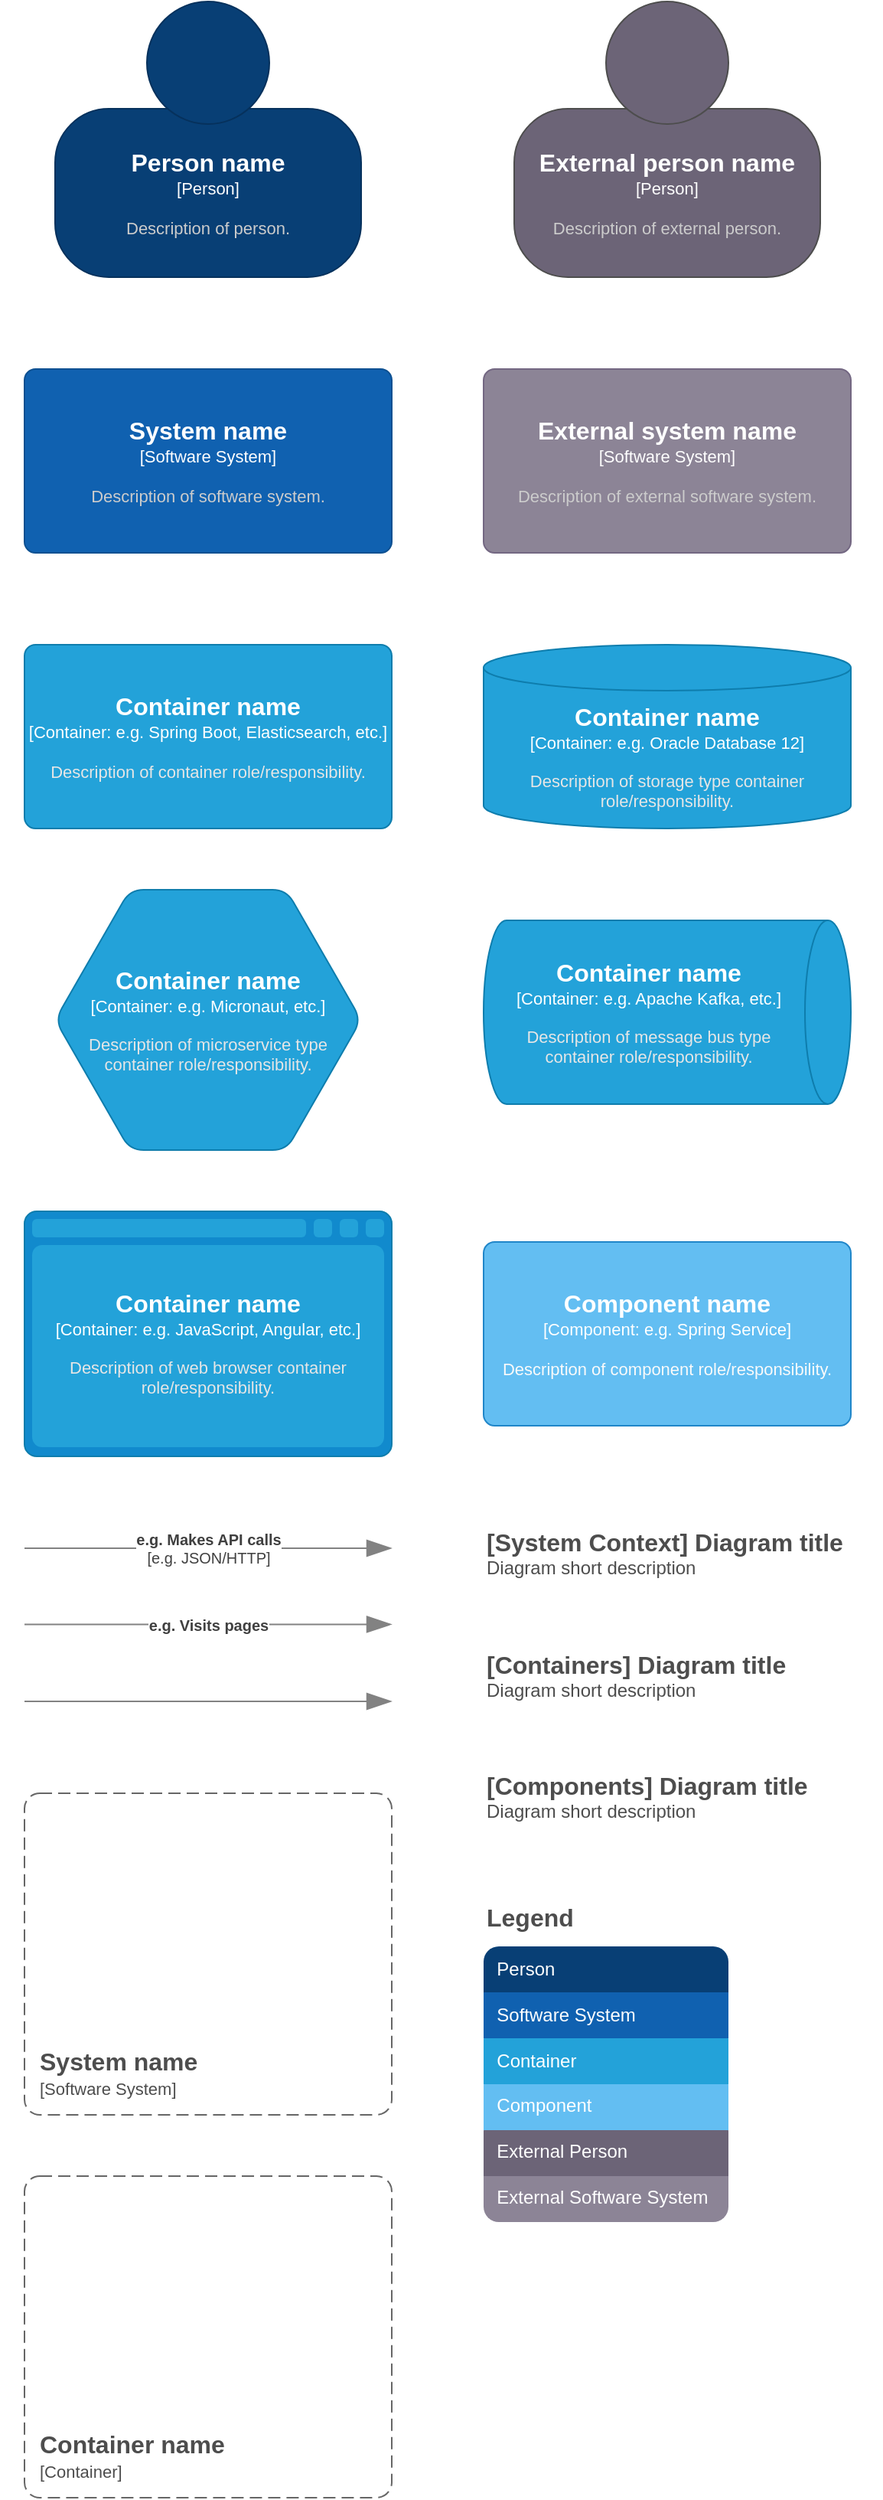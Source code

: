 <mxfile version="16.0.2" type="device"><diagram id="6wkZDX93jU5YsPGprMxd" name="Page-1"><mxGraphModel dx="1038" dy="649" grid="1" gridSize="10" guides="1" tooltips="1" connect="1" arrows="1" fold="1" page="1" pageScale="1" pageWidth="827" pageHeight="1169" math="0" shadow="0"><root><mxCell id="0"/><mxCell id="1" parent="0"/><object label="&lt;font style=&quot;font-size: 16px&quot;&gt;&lt;b&gt;%A_NAME%&lt;/b&gt;&lt;/font&gt;&lt;br&gt;&lt;div&gt;&lt;font style=&quot;font-size: 11px&quot;&gt;[Person]&lt;/font&gt;&lt;/div&gt;&lt;div style=&quot;font-size: 10px&quot;&gt;&lt;br&gt;&lt;/div&gt;&lt;div style=&quot;font-size: 11px&quot;&gt;&lt;font color=&quot;#CCCCCC&quot;&gt;%B_DESCRIPTION%&lt;/font&gt;&lt;/div&gt;" A_NAME="Person name" B_DESCRIPTION="Description of person." placeholders="1" id="PwEvIFbotAZLYyENtlmG-1"><mxCell style="shape=stencil(tZTRUsMgEEW/hsdmCNimr06s/4Fka3aSQAZwWv16STYZRaXjaDuTl3sXTu6SJUzWvlUjMMGNGoDJBybEoDRCJ3fbjb7bjOC8NdGNS1qql3tO+kRa8EUrP4IOZB7xDA3ZPjjbwQmbsADQtOAwTFV5YPw+rpkeWWtrTCSgNT6pfKpHmEIT9/IzwXixpde8LppUzI0DBHBLZnKZePw9OMUW1bXA5a3AvBDpWZTXI98MXP2DLOvo5IZG1k9Kd8/OvpjmxzxzxU0Tm/nmVWbO13tQrnPvtMe35fZIcfkUjtj3dCNyDWVix63WwYV+oO9x9PDRze7LCCfd7NNmVvn32N/SzS79XmbjHQ==);whiteSpace=wrap;html=1;rounded=1;fontColor=#ffffff;arcSize=30;allowArrows=0;rotatable=0;spacingTop=70;aspect=fixed;editable=1;metaEdit=1;resizable=0;strokeColor=#06315C;fillColor=#083F75;recursiveResize=0;expand=0;" parent="1" vertex="1"><mxGeometry x="60" y="40" width="200" height="180" as="geometry"/></mxCell></object><object label="&lt;font style=&quot;font-size: 16px&quot;&gt;&lt;b&gt;%A_NAME%&lt;/b&gt;&lt;/font&gt;&lt;br&gt;&lt;div&gt;&lt;font style=&quot;font-size: 11px&quot;&gt;[Software System]&lt;/font&gt;&lt;/div&gt;&lt;div style=&quot;font-size: 10px&quot;&gt;&lt;br&gt;&lt;/div&gt;&lt;div style=&quot;font-size: 11px&quot;&gt;&lt;font color=&quot;#CCCCCC&quot;&gt;%B_DESCRIPTION%&lt;/font&gt;&lt;/div&gt;" placeholders="1" A_NAME="System name" B_DESCRIPTION="Description of software system." id="PwEvIFbotAZLYyENtlmG-2"><mxCell style="rounded=1;whiteSpace=wrap;html=1;fontColor=#ffffff;arcSize=6;metaEdit=1;points=[[0.25,0,0],[0.5,0,0],[0.75,0,0],[1,0.25,0],[1,0.5,0],[1,0.75,0],[0.75,1,0],[0.5,1,0],[0.25,1,0],[0,0.75,0],[0,0.5,0],[0,0.25,0]];resizable=0;editable=1;movableLabel=0;allowArrows=0;rotatable=0;imageWidth=24;fillColor=#1061B0;strokeColor=#0D5091;expand=0;recursiveResize=0;" parent="1" vertex="1"><mxGeometry x="40" y="280" width="240" height="120" as="geometry"/></mxCell></object><object label="&lt;font style=&quot;font-size: 16px&quot;&gt;&lt;b&gt;%A_NAME%&lt;/b&gt;&lt;/font&gt;&lt;br&gt;&lt;div&gt;&lt;font style=&quot;font-size: 11px&quot;&gt;[Software System]&lt;/font&gt;&lt;/div&gt;&lt;div style=&quot;font-size: 10px&quot;&gt;&lt;br&gt;&lt;/div&gt;&lt;div style=&quot;font-size: 11px&quot;&gt;&lt;font color=&quot;#CCCCCC&quot;&gt;%B_DESCRIPTION%&lt;/font&gt;&lt;/div&gt;" placeholders="1" A_NAME="External system name" B_DESCRIPTION="Description of external software system." id="PwEvIFbotAZLYyENtlmG-3"><mxCell style="rounded=1;whiteSpace=wrap;html=1;fontColor=#ffffff;arcSize=6;metaEdit=1;points=[[0.25,0,0],[0.5,0,0],[0.75,0,0],[1,0.25,0],[1,0.5,0],[1,0.75,0],[0.75,1,0],[0.5,1,0],[0.25,1,0],[0,0.75,0],[0,0.5,0],[0,0.25,0]];resizable=0;editable=1;movableLabel=0;allowArrows=0;rotatable=0;fillColor=#8C8496;strokeColor=#736782;recursiveResize=0;expand=0;" parent="1" vertex="1"><mxGeometry x="340" y="280" width="240" height="120" as="geometry"/></mxCell></object><object label="&lt;font style=&quot;font-size: 16px&quot;&gt;&lt;b&gt;&lt;font style=&quot;font-size: 16px&quot;&gt;&lt;span&gt;%A_NAME%&lt;/span&gt;&lt;/font&gt;&lt;/b&gt;&lt;/font&gt;&lt;br&gt;&lt;div&gt;&lt;font style=&quot;font-size: 11px&quot;&gt;[Container: %B_TECHNOLOGY%]&lt;/font&gt;&lt;/div&gt;&lt;div style=&quot;font-size: 10px&quot;&gt;&lt;br&gt;&lt;/div&gt;&lt;div style=&quot;font-size: 11px&quot;&gt;&lt;font color=&quot;#E6E6E6&quot;&gt;%C_DESCRIPTION%&lt;/font&gt;&lt;/div&gt;" placeholders="1" A_NAME="Container name" C_DESCRIPTION="Description of container role/responsibility." B_TECHNOLOGY="e.g. Spring Boot, Elasticsearch, etc." id="PwEvIFbotAZLYyENtlmG-4"><mxCell style="rounded=1;whiteSpace=wrap;html=1;fontColor=#ffffff;arcSize=6;metaEdit=1;points=[[0.25,0,0],[0.5,0,0],[0.75,0,0],[1,0.25,0],[1,0.5,0],[1,0.75,0],[0.75,1,0],[0.5,1,0],[0.25,1,0],[0,0.75,0],[0,0.5,0],[0,0.25,0]];resizable=0;editable=1;movableLabel=0;allowArrows=0;rotatable=0;autosize=0;fillColor=#23A2D9;strokeColor=#0E7DAD;expand=0;recursiveResize=0;" parent="1" vertex="1"><mxGeometry x="40" y="460" width="240" height="120" as="geometry"/></mxCell></object><object label="&lt;font style=&quot;font-size: 16px&quot;&gt;&lt;b&gt;&lt;font style=&quot;font-size: 16px&quot;&gt;&lt;span&gt;%A_NAME%&lt;/span&gt;&lt;/font&gt;&lt;/b&gt;&lt;/font&gt;&lt;br&gt;&lt;div&gt;&lt;font style=&quot;font-size: 11px&quot;&gt;[Container: %B_TECHNOLOGY%]&lt;/font&gt;&lt;/div&gt;&lt;div style=&quot;font-size: 10px&quot;&gt;&lt;br&gt;&lt;/div&gt;&lt;div style=&quot;font-size: 11px&quot;&gt;&lt;font color=&quot;#E6E6E6&quot;&gt;%C_DESCRIPTION%&lt;/font&gt;&lt;/div&gt;" A_NAME="Container name" B_TECHNOLOGY="e.g. Oracle Database 12" C_DESCRIPTION="Description of storage type container role/responsibility." placeholders="1" id="PwEvIFbotAZLYyENtlmG-5"><mxCell style="shape=cylinder3;whiteSpace=wrap;html=1;boundedLbl=1;backgroundOutline=1;size=15;rounded=1;fontColor=#ffffff;arcSize=6;autosize=0;metaEdit=1;resizable=0;rotatable=0;allowArrows=0;fillColor=#23A2D9;strokeColor=#0E7DAD;spacingTop=0;recursiveResize=0;expand=0;" parent="1" vertex="1"><mxGeometry x="340" y="460" width="240" height="120" as="geometry"/></mxCell></object><object label="&lt;font style=&quot;font-size: 16px&quot;&gt;&lt;b&gt;%A_NAME%&lt;/b&gt;&lt;/font&gt;&lt;br&gt;&lt;div&gt;&lt;div&gt;&lt;font style=&quot;font-size: 11px&quot;&gt;[Component: %B_TECHNOLOGY%]&lt;/font&gt;&lt;/div&gt;&lt;/div&gt;&lt;div style=&quot;font-size: 10px&quot;&gt;&lt;br&gt;&lt;/div&gt;&lt;div style=&quot;font-size: 11px&quot;&gt;&lt;font color=&quot;#FAFAFA&quot;&gt;%C_DESCRIPTION%&lt;/font&gt;&lt;/div&gt;" placeholders="1" A_NAME="Component name" B_TECHNOLOGY="e.g. Spring Service" C_DESCRIPTION="Description of component role/responsibility." id="PwEvIFbotAZLYyENtlmG-6"><mxCell style="rounded=1;whiteSpace=wrap;html=1;fontColor=#ffffff;arcSize=6;metaEdit=1;points=[[0.25,0,0],[0.5,0,0],[0.75,0,0],[1,0.25,0],[1,0.5,0],[1,0.75,0],[0.75,1,0],[0.5,1,0],[0.25,1,0],[0,0.75,0],[0,0.5,0],[0,0.25,0]];resizable=0;editable=1;movableLabel=0;allowArrows=0;rotatable=0;strokeColor=#2086C9;fillColor=#63BEF2;recursiveResize=0;expand=0;" parent="1" vertex="1"><mxGeometry x="340" y="850" width="240" height="120" as="geometry"/></mxCell></object><object label="&lt;div style=&quot;font-size: 16px&quot; align=&quot;left&quot;&gt;&lt;font style=&quot;font-size: 16px&quot; color=&quot;#4D4D4D&quot;&gt;&lt;b&gt;%A_NAME%&lt;br&gt;&lt;/b&gt;&lt;/font&gt;&lt;/div&gt;&lt;div align=&quot;left&quot;&gt;&lt;font style=&quot;font-size: 11px&quot; color=&quot;#4D4D4D&quot;&gt;[Software System]&lt;/font&gt;&lt;/div&gt;" placeholders="1" A_NAME="System name" id="PwEvIFbotAZLYyENtlmG-7"><mxCell style="rounded=1;whiteSpace=wrap;html=1;dashed=1;arcSize=20;fillColor=none;strokeColor=#666666;fontColor=#333333;labelBackgroundColor=none;align=left;verticalAlign=bottom;labelBorderColor=none;spacingTop=0;spacing=10;dashPattern=8 4;metaEdit=1;rotatable=0;perimeter=rectanglePerimeter;noLabel=0;labelPadding=0;allowArrows=0;connectable=0;expand=0;recursiveResize=0;editable=1;pointerEvents=0;absoluteArcSize=1;" parent="1" vertex="1"><mxGeometry x="40" y="1210" width="240" height="210" as="geometry"/></mxCell></object><object label="&lt;div style=&quot;font-size: 16px&quot; align=&quot;left&quot;&gt;&lt;font style=&quot;font-size: 16px&quot; color=&quot;#4D4D4D&quot;&gt;&lt;b&gt;%A_NAME%&lt;br&gt;&lt;/b&gt;&lt;/font&gt;&lt;/div&gt;&lt;div align=&quot;left&quot;&gt;&lt;font style=&quot;font-size: 11px&quot; color=&quot;#4D4D4D&quot;&gt;[Container]&lt;/font&gt;&lt;/div&gt;" placeholders="1" A_NAME="Container name" id="PwEvIFbotAZLYyENtlmG-8"><mxCell style="rounded=1;whiteSpace=wrap;html=1;dashed=1;arcSize=20;fillColor=none;strokeColor=#666666;fontColor=#333333;labelBackgroundColor=none;align=left;verticalAlign=bottom;labelBorderColor=none;spacingTop=0;spacing=10;dashPattern=8 4;metaEdit=1;rotatable=0;perimeter=rectanglePerimeter;noLabel=0;labelPadding=0;allowArrows=0;connectable=0;expand=0;recursiveResize=0;editable=1;pointerEvents=0;absoluteArcSize=1;" parent="1" vertex="1"><mxGeometry x="40" y="1460" width="240" height="210" as="geometry"/></mxCell></object><object label="&lt;div&gt;&lt;b&gt;%A_DESCRIPTION%&lt;/b&gt;&lt;br&gt;&lt;/div&gt;&lt;div&gt;[%B_TECHNOLOGY%]&lt;/div&gt;" placeholders="1" A_DESCRIPTION="e.g. Makes API calls" B_TECHNOLOGY="e.g. JSON/HTTP" id="PwEvIFbotAZLYyENtlmG-9"><mxCell style="endArrow=blockThin;html=1;fontSize=10;fontColor=#404040;strokeWidth=1;endFill=1;strokeColor=#828282;elbow=vertical;metaEdit=1;endSize=14;startSize=14;jumpStyle=arc;jumpSize=16;" parent="1" edge="1"><mxGeometry width="50" height="50" relative="1" as="geometry"><mxPoint x="40" y="1050" as="sourcePoint"/><mxPoint x="280" y="1050" as="targetPoint"/></mxGeometry></mxCell></object><object label="&lt;div&gt;&lt;b&gt;%A_DESCRIPTION%&lt;/b&gt;&lt;br&gt;&lt;/div&gt;" placeholders="1" A_DESCRIPTION="e.g. Visits pages" id="PwEvIFbotAZLYyENtlmG-10"><mxCell style="endArrow=blockThin;html=1;fontSize=10;fontColor=#404040;strokeWidth=1;endFill=1;strokeColor=#828282;elbow=vertical;metaEdit=1;backgroundOutline=0;editable=1;endSize=14;startSize=14;jumpStyle=arc;jumpSize=16;" parent="1" edge="1"><mxGeometry width="50" height="50" relative="1" as="geometry"><mxPoint x="40" y="1099.71" as="sourcePoint"/><mxPoint x="280" y="1099.71" as="targetPoint"/></mxGeometry></mxCell></object><mxCell id="PwEvIFbotAZLYyENtlmG-11" value="" style="endArrow=blockThin;html=1;fontSize=10;fontColor=#404040;strokeColor=#828282;strokeWidth=1;endFill=1;endSize=14;startSize=14;jumpStyle=arc;jumpSize=16;" parent="1" edge="1"><mxGeometry width="50" height="50" relative="1" as="geometry"><mxPoint x="40" y="1150" as="sourcePoint"/><mxPoint x="280" y="1150" as="targetPoint"/></mxGeometry></mxCell><object label="&lt;div&gt;&lt;font color=&quot;#4D4D4D&quot;&gt;&lt;b style=&quot;font-size: 16px&quot;&gt;&lt;font style=&quot;font-size: 16px&quot;&gt;[System Context] %A_C1_DIAGRAM_NAME%&lt;br&gt;&lt;/font&gt;&lt;/b&gt;&lt;/font&gt;&lt;/div&gt;&lt;div&gt;&lt;font style=&quot;font-size: 12px&quot; color=&quot;#4D4D4D&quot;&gt;%B_C1_DIAGRAM_DESCRIPTION%&lt;br&gt;&lt;/font&gt;&lt;/div&gt;" A_C1_DIAGRAM_NAME="Diagram title" B_C1_DIAGRAM_DESCRIPTION="Diagram short description" placeholders="1" id="PwEvIFbotAZLYyENtlmG-12"><mxCell style="text;html=1;strokeColor=none;fillColor=none;align=left;verticalAlign=top;whiteSpace=wrap;rounded=0;metaEdit=1;allowArrows=0;resizable=1;rotatable=0;connectable=0;recursiveResize=0;expand=0;pointerEvents=0;" parent="1" vertex="1"><mxGeometry x="340" y="1030" width="260" height="40" as="geometry"/></mxCell></object><object label="&lt;div style=&quot;font-size: 16px&quot;&gt;&lt;font style=&quot;font-size: 16px&quot; color=&quot;#4D4D4D&quot;&gt;&lt;b&gt;&lt;font style=&quot;font-size: 16px&quot;&gt;[Containers] %A_C2_DIAGRAM_NAME%&lt;br&gt;&lt;/font&gt;&lt;/b&gt;&lt;/font&gt;&lt;/div&gt;&lt;div&gt;&lt;font style=&quot;font-size: 12px&quot; color=&quot;#4D4D4D&quot;&gt;%B_C2_DIAGRAM_DESCRIPTION%&lt;br&gt;&lt;/font&gt;&lt;/div&gt;" placeholders="1" A_C2_DIAGRAM_NAME="Diagram title" B_C2_DIAGRAM_DESCRIPTION="Diagram short description" id="PwEvIFbotAZLYyENtlmG-13"><mxCell style="text;html=1;strokeColor=none;fillColor=none;align=left;verticalAlign=top;whiteSpace=wrap;rounded=0;metaEdit=1;allowArrows=0;resizable=1;rotatable=0;pointerEvents=0;expand=0;recursiveResize=0;connectable=0;" parent="1" vertex="1"><mxGeometry x="340" y="1110" width="260" height="40" as="geometry"/></mxCell></object><object label="&lt;div style=&quot;font-size: 16px&quot;&gt;&lt;font style=&quot;font-size: 16px&quot; color=&quot;#4D4D4D&quot;&gt;&lt;b&gt;&lt;font style=&quot;font-size: 16px&quot;&gt;[Components] %A_C3_DIAGRAM_NAME%&lt;br&gt;&lt;/font&gt;&lt;/b&gt;&lt;/font&gt;&lt;/div&gt;&lt;div&gt;&lt;font style=&quot;font-size: 12px&quot; color=&quot;#4D4D4D&quot;&gt;%B_C3_DIAGRAM_DESCRIPTION%&lt;br&gt;&lt;/font&gt;&lt;/div&gt;" placeholders="1" A_C3_DIAGRAM_NAME="Diagram title" B_C3_DIAGRAM_DESCRIPTION="Diagram short description" id="PwEvIFbotAZLYyENtlmG-14"><mxCell style="text;html=1;strokeColor=none;fillColor=none;align=left;verticalAlign=top;whiteSpace=wrap;rounded=0;metaEdit=1;allowArrows=0;resizable=1;connectable=0;recursiveResize=0;expand=0;rotatable=0;pointerEvents=0;" parent="1" vertex="1"><mxGeometry x="340" y="1189" width="260" height="40" as="geometry"/></mxCell></object><object label="&lt;font style=&quot;font-size: 16px&quot;&gt;&lt;b&gt;%A_NAME%&lt;/b&gt;&lt;/font&gt;&lt;br&gt;&lt;div&gt;&lt;font style=&quot;font-size: 11px&quot;&gt;[Person]&lt;/font&gt;&lt;/div&gt;&lt;div style=&quot;font-size: 10px&quot;&gt;&lt;br&gt;&lt;/div&gt;&lt;div style=&quot;font-size: 11px&quot;&gt;&lt;font color=&quot;#CCCCCC&quot;&gt;%B_DESCRIPTION%&lt;/font&gt;&lt;/div&gt;" A_NAME="External person name" B_DESCRIPTION="Description of external person." placeholders="1" id="PwEvIFbotAZLYyENtlmG-15"><mxCell style="shape=stencil(tZTRUsMgEEW/hsdmCNimr06s/4Fka3aSQAZwWv16STYZRaXjaDuTl3sXTu6SJUzWvlUjMMGNGoDJBybEoDRCJ3fbjb7bjOC8NdGNS1qql3tO+kRa8EUrP4IOZB7xDA3ZPjjbwQmbsADQtOAwTFV5YPw+rpkeWWtrTCSgNT6pfKpHmEIT9/IzwXixpde8LppUzI0DBHBLZnKZePw9OMUW1bXA5a3AvBDpWZTXI98MXP2DLOvo5IZG1k9Kd8/OvpjmxzxzxU0Tm/nmVWbO13tQrnPvtMe35fZIcfkUjtj3dCNyDWVix63WwYV+oO9x9PDRze7LCCfd7NNmVvn32N/SzS79XmbjHQ==);whiteSpace=wrap;html=1;rounded=1;fontColor=#ffffff;arcSize=30;allowArrows=0;rotatable=0;spacingTop=70;aspect=fixed;editable=1;metaEdit=1;resizable=0;fillColor=#6C6477;strokeColor=#4D4D4D;recursiveResize=0;expand=0;" parent="1" vertex="1"><mxGeometry x="360" y="40" width="200" height="180" as="geometry"/></mxCell></object><object label="&lt;font style=&quot;font-size: 16px&quot;&gt;&lt;b&gt;&lt;font style=&quot;font-size: 16px&quot;&gt;&lt;span&gt;%A_NAME%&lt;/span&gt;&lt;/font&gt;&lt;/b&gt;&lt;/font&gt;&lt;br&gt;&lt;div&gt;&lt;font style=&quot;font-size: 11px&quot;&gt;[Container: %B_TECHNOLOGY%]&lt;/font&gt;&lt;/div&gt;&lt;div style=&quot;font-size: 10px&quot;&gt;&lt;br&gt;&lt;/div&gt;&lt;div style=&quot;font-size: 11px&quot;&gt;&lt;font color=&quot;#E6E6E6&quot;&gt;%C_DESCRIPTION%&lt;/font&gt;&lt;/div&gt;" A_NAME="Container name" B_TECHNOLOGY="e.g. Apache Kafka, etc." C_DESCRIPTION="Description of message bus type container role/responsibility." placeholders="1" id="PwEvIFbotAZLYyENtlmG-16"><mxCell style="shape=cylinder3;whiteSpace=wrap;html=1;boundedLbl=1;backgroundOutline=0;size=15;fontFamily=Helvetica;fontSize=12;fontColor=#ffffff;strokeColor=#0E7DAD;rounded=1;fillColor=#23A2D9;arcSize=6;rotation=90;textDirection=ltr;verticalAlign=middle;horizontal=0;allowArrows=0;recursiveResize=0;expand=0;resizable=0;rotatable=0;metaEdit=1;" parent="1" vertex="1"><mxGeometry x="400" y="580" width="120" height="240" as="geometry"/></mxCell></object><object label="&lt;font style=&quot;font-size: 16px&quot;&gt;&lt;b&gt;&lt;font style=&quot;font-size: 16px&quot;&gt;&lt;span&gt;%A_NAME%&lt;/span&gt;&lt;/font&gt;&lt;/b&gt;&lt;/font&gt;&lt;br&gt;&lt;div&gt;&lt;font style=&quot;font-size: 11px&quot;&gt;[Container: %B_TECHNOLOGY%]&lt;/font&gt;&lt;/div&gt;&lt;div style=&quot;font-size: 10px&quot;&gt;&lt;br&gt;&lt;/div&gt;&lt;div style=&quot;font-size: 11px&quot;&gt;&lt;font color=&quot;#E6E6E6&quot;&gt;%C_DESCRIPTION%&lt;/font&gt;&lt;/div&gt;" placeholders="1" A_NAME="Container name" B_TECHNOLOGY="e.g. Micronaut, etc." C_DESCRIPTION="Description of microservice type container role/responsibility." id="PwEvIFbotAZLYyENtlmG-17"><mxCell style="shape=hexagon;perimeter=hexagonPerimeter2;whiteSpace=wrap;html=1;fixedSize=1;fontFamily=Helvetica;fontSize=12;fontColor=#ffffff;strokeColor=#0E7DAD;gradientColor=none;size=48.952;rounded=1;fillColor=#23A2D9;arcSize=18;allowArrows=0;connectable=1;expand=0;recursiveResize=0;metaEdit=1;editable=1;rotatable=0;spacing=10;resizable=0;" parent="1" vertex="1"><mxGeometry x="60" y="620" width="200" height="170" as="geometry"/></mxCell></object><object label="&lt;div&gt;&lt;font style=&quot;font-size: 16px&quot; color=&quot;#FFFFFF&quot;&gt;&lt;b&gt;&lt;font style=&quot;font-size: 16px&quot;&gt;&lt;span&gt;%A_NAME%&lt;/span&gt;&lt;/font&gt;&lt;/b&gt;&lt;/font&gt;&lt;/div&gt;&lt;div&gt;&lt;font style=&quot;font-size: 11px&quot; color=&quot;#FFFFFF&quot;&gt;[Container: %B_TECHNOLOGY%]&lt;/font&gt;&lt;/div&gt;&lt;div style=&quot;font-size: 10px&quot;&gt;&lt;br&gt;&lt;/div&gt;&lt;div style=&quot;font-size: 11px&quot;&gt;&lt;font color=&quot;#E6E6E6&quot;&gt;%C_DESCRIPTION%&lt;/font&gt;&lt;/div&gt;" A_NAME="Container name" B_TECHNOLOGY="e.g. JavaScript, Angular, etc." placeholders="1" C_DESCRIPTION="Description of web browser container role/responsibility." id="PwEvIFbotAZLYyENtlmG-18"><mxCell style="shape=stencil(3VbBboMwDP2aHKkSp5T2iKD7j5CmawRNUGCi29cvxRyWDmintZpWCQnZznuxX2IrhGfNQdSKADXiqAjPCcBRSK1KvoojuYw6VUSFs12jnA/5dQdcxFYU7Q5tWA62aGolW3Tu9Unt0N20zpaq07t2INDmoJxuz1G+JTT1a84fz6Q1xjNoa5og8iXuyYQ2HktPSEYXMW7zPtho1X6Ho2p96pgzegm83E4c0i6SexGzRxHTBYRasPsxP4w4+QUzz7xn6tLwrBCyfHX2zexG8+kj7nxjp858/JpftoFwstEfQwfF8xpgL0hbWd9TFP89jgCn2yRP83n8XlfVOJqxdZrdgMYMpsSckMxDrVM/0zI81zjQkiWbUEsYkfKaltNaAE8h31xHz4RHCmLrzVxJ8P8qArp6toqAP1lFYRsBhDOJX8wkPlbSX1TUT5NvQ6P34rOjd3wC);whiteSpace=wrap;html=1;allowArrows=0;recursiveResize=0;expand=0;metaEdit=1;resizable=0;rotatable=0;spacing=5;spacingTop=12;" parent="1" vertex="1"><mxGeometry x="40" y="830" width="240" height="160" as="geometry"/></mxCell></object><mxCell id="PwEvIFbotAZLYyENtlmG-19" value="&lt;div style=&quot;font-size: 16px&quot;&gt;&lt;font style=&quot;font-size: 16px&quot;&gt;&lt;b&gt;&lt;font style=&quot;font-size: 16px&quot; color=&quot;#4D4D4D&quot;&gt;Legend&lt;/font&gt;&lt;/b&gt;&lt;/font&gt;&lt;/div&gt;&lt;div style=&quot;font-size: 14px&quot;&gt;&lt;font style=&quot;font-size: 14px ; line-height: 1&quot; color=&quot;#FFFFFF&quot;&gt;&lt;br&gt;&lt;/font&gt;&lt;/div&gt;&lt;div&gt;&lt;font style=&quot;font-size: 12px&quot; color=&quot;#FFFFFF&quot;&gt;&amp;nbsp; Person&lt;/font&gt;&lt;/div&gt;&lt;div style=&quot;font-size: 11px&quot;&gt;&lt;font style=&quot;font-size: 11px ; line-height: 1.4&quot; color=&quot;#FFFFFF&quot;&gt;&lt;br&gt;&lt;/font&gt;&lt;/div&gt;&lt;div&gt;&lt;font style=&quot;font-size: 12px&quot; color=&quot;#FFFFFF&quot;&gt;&amp;nbsp; Software System&lt;/font&gt;&lt;/div&gt;&lt;div style=&quot;font-size: 11px&quot;&gt;&lt;font style=&quot;font-size: 11px ; line-height: 1.4&quot; color=&quot;#FFFFFF&quot;&gt;&lt;br&gt;&lt;/font&gt;&lt;/div&gt;&lt;div&gt;&lt;font style=&quot;font-size: 12px&quot; color=&quot;#FFFFFF&quot;&gt;&amp;nbsp; Container&lt;/font&gt;&lt;/div&gt;&lt;div style=&quot;font-size: 11px&quot;&gt;&lt;font style=&quot;font-size: 11px ; line-height: 1.4&quot; color=&quot;#FFFFFF&quot;&gt;&lt;br&gt;&lt;/font&gt;&lt;/div&gt;&lt;div&gt;&lt;font style=&quot;font-size: 12px&quot; color=&quot;#FFFFFF&quot;&gt;&amp;nbsp; Component&lt;br style=&quot;font-size: 11px&quot;&gt;&lt;/font&gt;&lt;/div&gt;&lt;div style=&quot;font-size: 11px&quot;&gt;&lt;font style=&quot;font-size: 11px ; line-height: 1.4&quot; color=&quot;#FFFFFF&quot;&gt;&lt;br&gt;&lt;/font&gt;&lt;/div&gt;&lt;div&gt;&lt;font style=&quot;font-size: 12px&quot; color=&quot;#FFFFFF&quot;&gt;&amp;nbsp; External Person&lt;/font&gt;&lt;/div&gt;&lt;div style=&quot;font-size: 11px&quot;&gt;&lt;font style=&quot;font-size: 11px ; line-height: 1.4&quot; color=&quot;#FFFFFF&quot;&gt;&lt;br&gt;&lt;/font&gt;&lt;/div&gt;&lt;div&gt;&lt;font style=&quot;font-size: 12px&quot; color=&quot;#E6E6E6&quot;&gt;&lt;font style=&quot;font-size: 12px&quot; color=&quot;#FFFFFF&quot;&gt;&amp;nbsp; External Software System&lt;/font&gt;&lt;br style=&quot;font-size: 11px&quot;&gt;&lt;/font&gt;&lt;/div&gt;" style="shape=stencil(vVXRjoMgEPwaHpvgrqI+trT+h0dpJVpp0Et79/WHgsnlTr3Gnk1MDDMMuzPGhSBvivwqCdA6v0iCewJwyYWSJbJoI8JNJc+yPlrUbrk5PmDUrQu3hsCv8+YqRevAk7pLL2tao0t5U8fWC1RdSKPajsUDoVu7p3uQv+WiPBv9bgt+Jwa6Z0xXAujdHeUrf/zobKLTaGjUiEZ9ervDGQSy0aqufaErbSzg3r2QACY8CVM2rz+pqnpOPUIjt8hEXFakjXwqx2g+RxzLMVgaA+MsjONFMTzuCF7qCHeHDNZ1lL7SEOAW9um6hnDe0KJ/d9oRTTCLo3Ud/TGN/vcTBZQFuwfimBomv2ZGj7rboQe+AA==);whiteSpace=wrap;html=1;align=left;verticalAlign=top;spacingBottom=0;spacingTop=-5;connectable=0;allowArrows=0;recursiveResize=0;expand=0;metaEdit=1;resizable=0;rotatable=0;" parent="1" vertex="1"><mxGeometry x="340" y="1280" width="160" height="210" as="geometry"/></mxCell></root></mxGraphModel></diagram></mxfile>